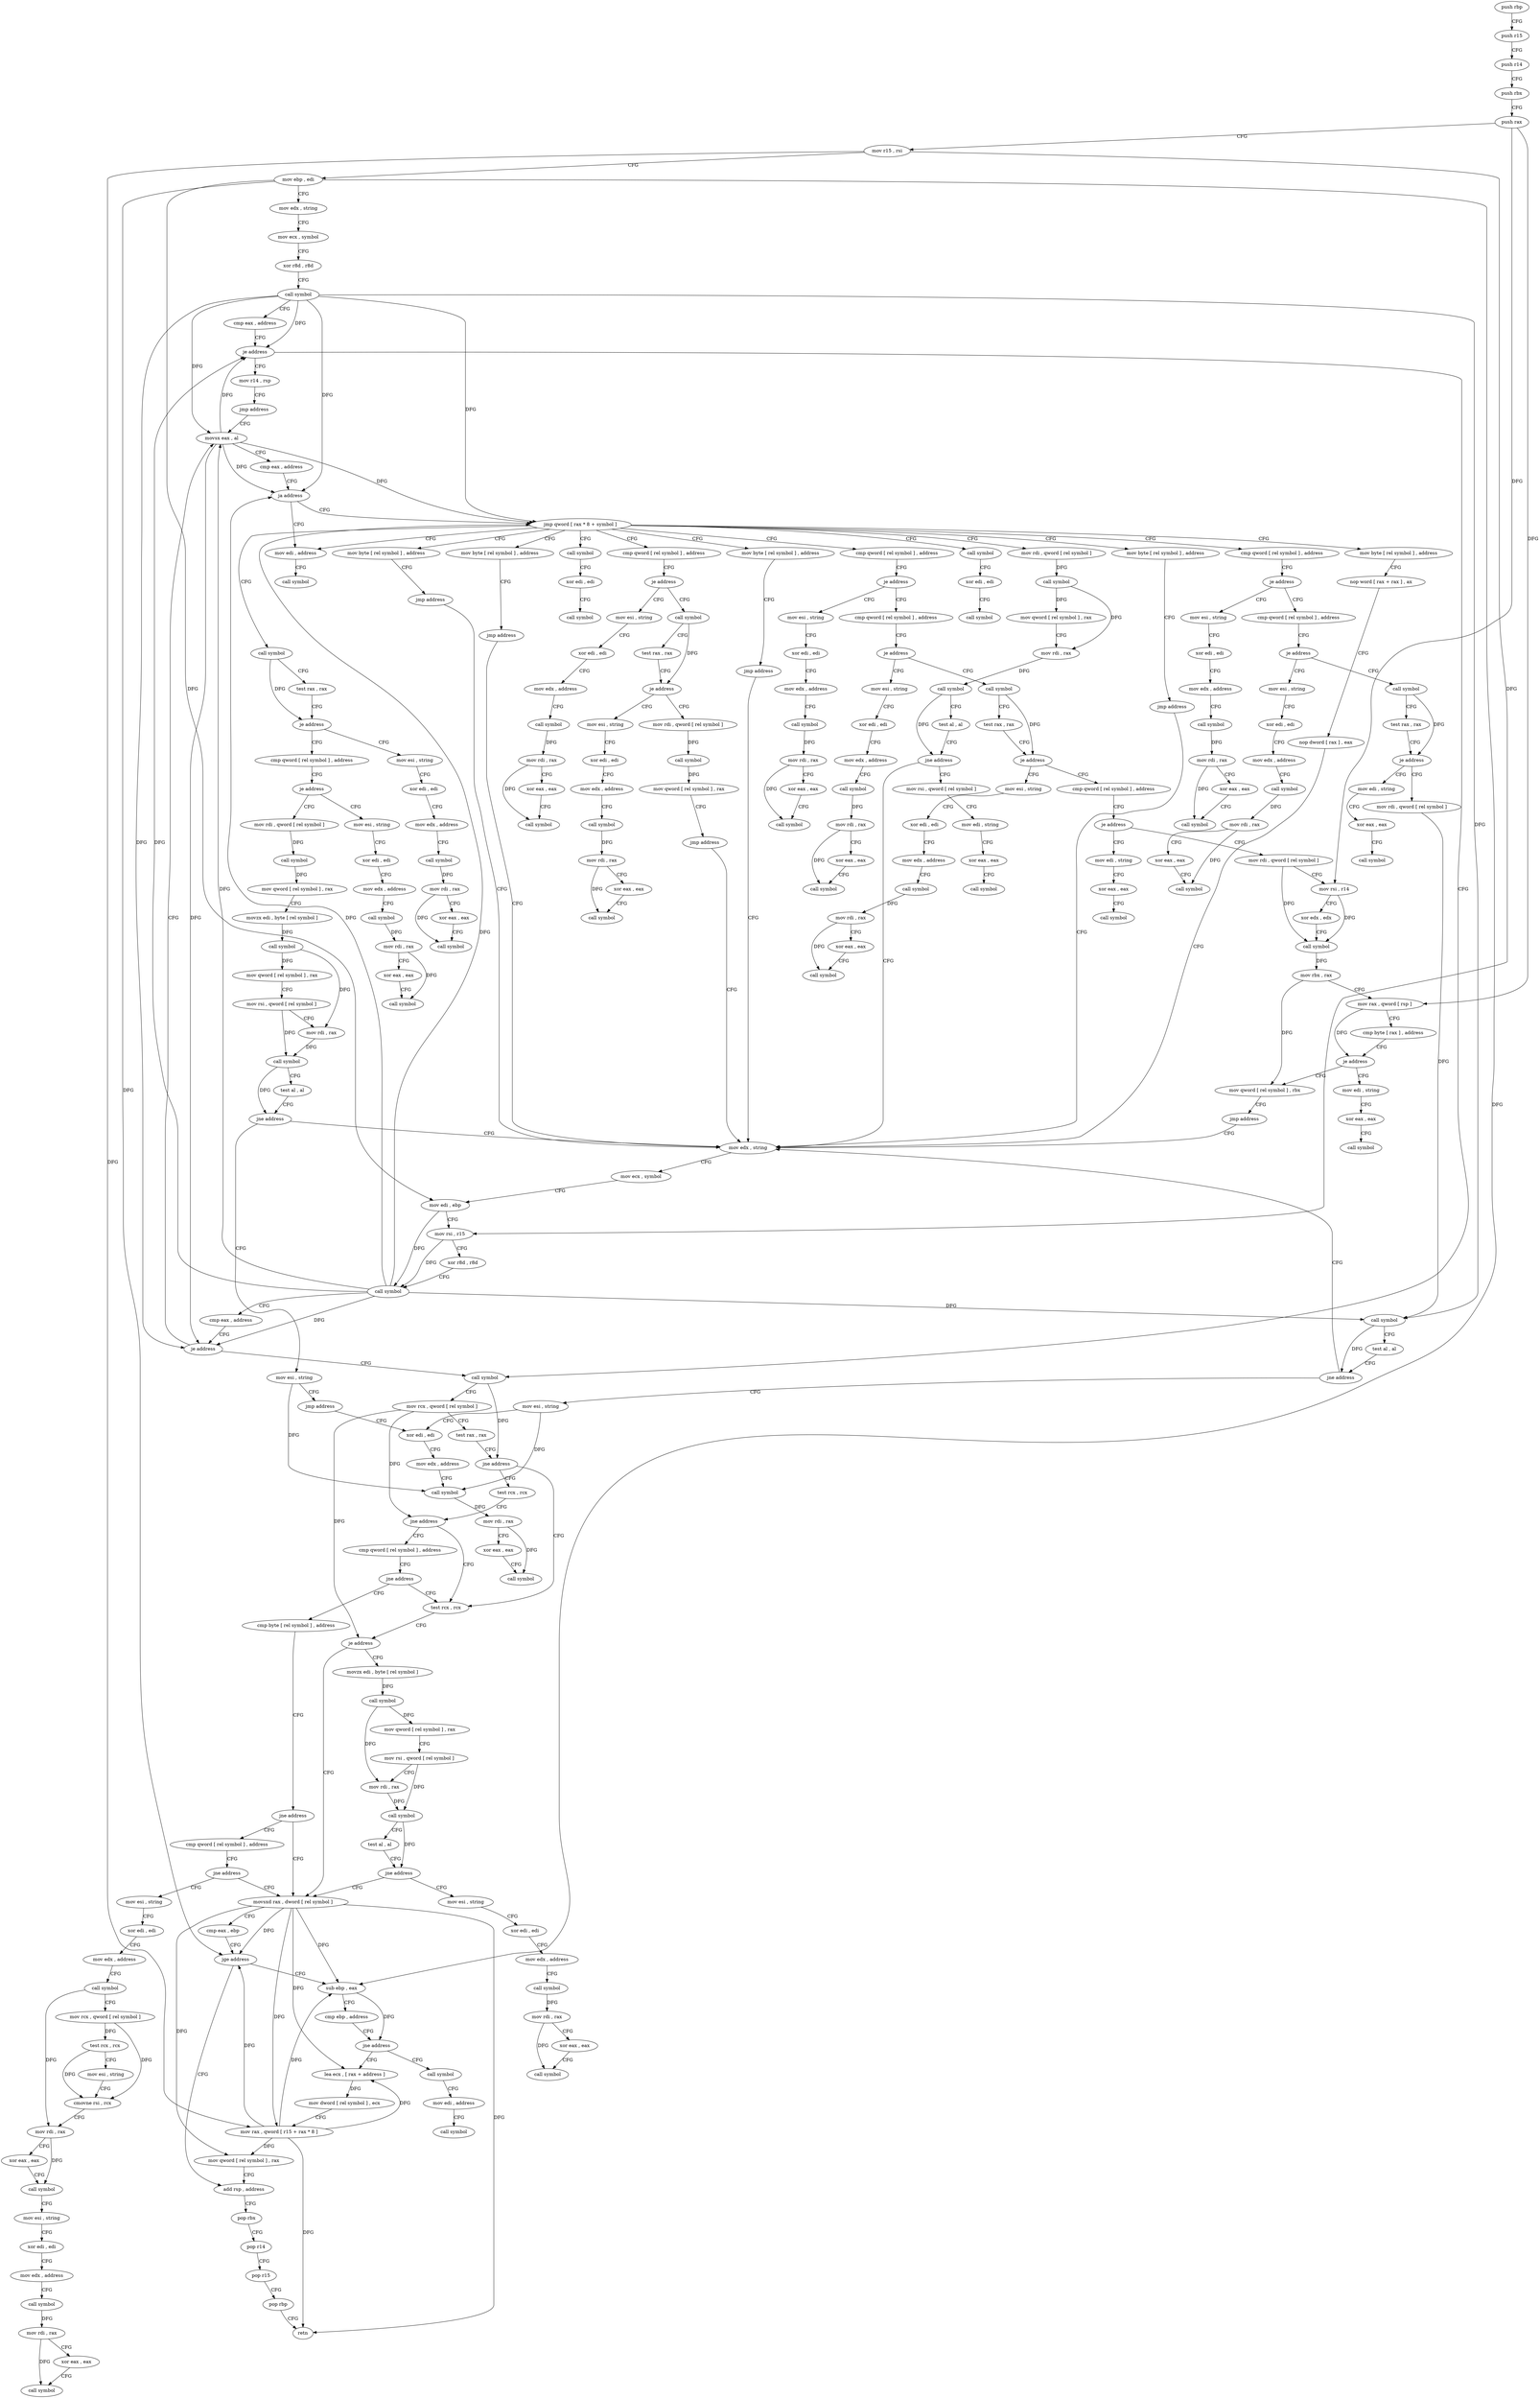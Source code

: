digraph "func" {
"4214624" [label = "push rbp" ]
"4214625" [label = "push r15" ]
"4214627" [label = "push r14" ]
"4214629" [label = "push rbx" ]
"4214630" [label = "push rax" ]
"4214631" [label = "mov r15 , rsi" ]
"4214634" [label = "mov ebp , edi" ]
"4214636" [label = "mov edx , string" ]
"4214641" [label = "mov ecx , symbol" ]
"4214646" [label = "xor r8d , r8d" ]
"4214649" [label = "call symbol" ]
"4214654" [label = "cmp eax , address" ]
"4214657" [label = "je address" ]
"4215416" [label = "call symbol" ]
"4214663" [label = "mov r14 , rsp" ]
"4215421" [label = "mov rcx , qword [ rel symbol ]" ]
"4215428" [label = "test rax , rax" ]
"4215431" [label = "jne address" ]
"4215555" [label = "test rcx , rcx" ]
"4215433" [label = "test rcx , rcx" ]
"4214666" [label = "jmp address" ]
"4214720" [label = "movsx eax , al" ]
"4215558" [label = "je address" ]
"4215625" [label = "movsxd rax , dword [ rel symbol ]" ]
"4215560" [label = "movzx edi , byte [ rel symbol ]" ]
"4215436" [label = "jne address" ]
"4215438" [label = "cmp qword [ rel symbol ] , address" ]
"4214723" [label = "cmp eax , address" ]
"4214726" [label = "ja address" ]
"4215674" [label = "mov edi , address" ]
"4214732" [label = "jmp qword [ rax * 8 + symbol ]" ]
"4215632" [label = "cmp eax , ebp" ]
"4215634" [label = "jge address" ]
"4215663" [label = "add rsp , address" ]
"4215636" [label = "sub ebp , eax" ]
"4215567" [label = "call symbol" ]
"4215572" [label = "mov qword [ rel symbol ] , rax" ]
"4215579" [label = "mov rsi , qword [ rel symbol ]" ]
"4215586" [label = "mov rdi , rax" ]
"4215589" [label = "call symbol" ]
"4215594" [label = "test al , al" ]
"4215596" [label = "jne address" ]
"4215598" [label = "mov esi , string" ]
"4215446" [label = "jne address" ]
"4215448" [label = "cmp byte [ rel symbol ] , address" ]
"4215679" [label = "call symbol" ]
"4214668" [label = "mov byte [ rel symbol ] , address" ]
"4214739" [label = "mov rdi , qword [ rel symbol ]" ]
"4214791" [label = "cmp qword [ rel symbol ] , address" ]
"4214977" [label = "mov byte [ rel symbol ] , address" ]
"4214989" [label = "call symbol" ]
"4215134" [label = "cmp qword [ rel symbol ] , address" ]
"4215232" [label = "cmp qword [ rel symbol ] , address" ]
"4215380" [label = "mov byte [ rel symbol ] , address" ]
"4215392" [label = "mov byte [ rel symbol ] , address" ]
"4215404" [label = "mov byte [ rel symbol ] , address" ]
"4215684" [label = "call symbol" ]
"4215696" [label = "call symbol" ]
"4215667" [label = "pop rbx" ]
"4215668" [label = "pop r14" ]
"4215670" [label = "pop r15" ]
"4215672" [label = "pop rbp" ]
"4215673" [label = "retn" ]
"4215638" [label = "cmp ebp , address" ]
"4215641" [label = "jne address" ]
"4215708" [label = "call symbol" ]
"4215643" [label = "lea ecx , [ rax + address ]" ]
"4215603" [label = "xor edi , edi" ]
"4215605" [label = "mov edx , address" ]
"4215610" [label = "call symbol" ]
"4215615" [label = "mov rdi , rax" ]
"4215618" [label = "xor eax , eax" ]
"4215620" [label = "call symbol" ]
"4215455" [label = "jne address" ]
"4215461" [label = "cmp qword [ rel symbol ] , address" ]
"4214675" [label = "nop word [ rax + rax ] , ax" ]
"4214685" [label = "nop dword [ rax ] , eax" ]
"4214688" [label = "mov edx , string" ]
"4214746" [label = "call symbol" ]
"4214751" [label = "mov qword [ rel symbol ] , rax" ]
"4214758" [label = "mov rdi , rax" ]
"4214761" [label = "call symbol" ]
"4214766" [label = "test al , al" ]
"4214768" [label = "jne address" ]
"4214770" [label = "mov rsi , qword [ rel symbol ]" ]
"4214799" [label = "je address" ]
"4214828" [label = "cmp qword [ rel symbol ] , address" ]
"4214801" [label = "mov esi , string" ]
"4214984" [label = "jmp address" ]
"4214994" [label = "test rax , rax" ]
"4214997" [label = "je address" ]
"4215026" [label = "cmp qword [ rel symbol ] , address" ]
"4214999" [label = "mov esi , string" ]
"4215142" [label = "je address" ]
"4215171" [label = "call symbol" ]
"4215144" [label = "mov esi , string" ]
"4215240" [label = "je address" ]
"4215269" [label = "cmp qword [ rel symbol ] , address" ]
"4215242" [label = "mov esi , string" ]
"4215387" [label = "jmp address" ]
"4215399" [label = "jmp address" ]
"4215411" [label = "jmp address" ]
"4215689" [label = "xor edi , edi" ]
"4215691" [label = "call symbol" ]
"4215701" [label = "xor edi , edi" ]
"4215703" [label = "call symbol" ]
"4215713" [label = "mov edi , address" ]
"4215718" [label = "call symbol" ]
"4215646" [label = "mov dword [ rel symbol ] , ecx" ]
"4215652" [label = "mov rax , qword [ r15 + rax * 8 ]" ]
"4215656" [label = "mov qword [ rel symbol ] , rax" ]
"4215469" [label = "jne address" ]
"4215475" [label = "mov esi , string" ]
"4214693" [label = "mov ecx , symbol" ]
"4214698" [label = "mov edi , ebp" ]
"4214700" [label = "mov rsi , r15" ]
"4214703" [label = "xor r8d , r8d" ]
"4214706" [label = "call symbol" ]
"4214711" [label = "cmp eax , address" ]
"4214714" [label = "je address" ]
"4214777" [label = "mov edi , string" ]
"4214782" [label = "xor eax , eax" ]
"4214784" [label = "call symbol" ]
"4214836" [label = "je address" ]
"4214865" [label = "call symbol" ]
"4214838" [label = "mov esi , string" ]
"4214806" [label = "xor edi , edi" ]
"4214808" [label = "mov edx , address" ]
"4214813" [label = "call symbol" ]
"4214818" [label = "mov rdi , rax" ]
"4214821" [label = "xor eax , eax" ]
"4214823" [label = "call symbol" ]
"4215034" [label = "je address" ]
"4215063" [label = "mov rdi , qword [ rel symbol ]" ]
"4215036" [label = "mov esi , string" ]
"4215004" [label = "xor edi , edi" ]
"4215006" [label = "mov edx , address" ]
"4215011" [label = "call symbol" ]
"4215016" [label = "mov rdi , rax" ]
"4215019" [label = "xor eax , eax" ]
"4215021" [label = "call symbol" ]
"4215176" [label = "test rax , rax" ]
"4215179" [label = "je address" ]
"4215208" [label = "mov rdi , qword [ rel symbol ]" ]
"4215181" [label = "mov esi , string" ]
"4215149" [label = "xor edi , edi" ]
"4215151" [label = "mov edx , address" ]
"4215156" [label = "call symbol" ]
"4215161" [label = "mov rdi , rax" ]
"4215164" [label = "xor eax , eax" ]
"4215166" [label = "call symbol" ]
"4215277" [label = "je address" ]
"4215306" [label = "call symbol" ]
"4215279" [label = "mov esi , string" ]
"4215247" [label = "xor edi , edi" ]
"4215249" [label = "mov edx , address" ]
"4215254" [label = "call symbol" ]
"4215259" [label = "mov rdi , rax" ]
"4215262" [label = "xor eax , eax" ]
"4215264" [label = "call symbol" ]
"4215480" [label = "xor edi , edi" ]
"4215482" [label = "mov edx , address" ]
"4215487" [label = "call symbol" ]
"4215492" [label = "mov rcx , qword [ rel symbol ]" ]
"4215499" [label = "test rcx , rcx" ]
"4215502" [label = "mov esi , string" ]
"4215507" [label = "cmovne rsi , rcx" ]
"4215511" [label = "mov rdi , rax" ]
"4215514" [label = "xor eax , eax" ]
"4215516" [label = "call symbol" ]
"4215521" [label = "mov esi , string" ]
"4215526" [label = "xor edi , edi" ]
"4215528" [label = "mov edx , address" ]
"4215533" [label = "call symbol" ]
"4215538" [label = "mov rdi , rax" ]
"4215541" [label = "xor eax , eax" ]
"4215543" [label = "call symbol" ]
"4214870" [label = "test rax , rax" ]
"4214873" [label = "je address" ]
"4214902" [label = "cmp qword [ rel symbol ] , address" ]
"4214875" [label = "mov esi , string" ]
"4214843" [label = "xor edi , edi" ]
"4214845" [label = "mov edx , address" ]
"4214850" [label = "call symbol" ]
"4214855" [label = "mov rdi , rax" ]
"4214858" [label = "xor eax , eax" ]
"4214860" [label = "call symbol" ]
"4215070" [label = "call symbol" ]
"4215075" [label = "mov qword [ rel symbol ] , rax" ]
"4215082" [label = "movzx edi , byte [ rel symbol ]" ]
"4215089" [label = "call symbol" ]
"4215094" [label = "mov qword [ rel symbol ] , rax" ]
"4215101" [label = "mov rsi , qword [ rel symbol ]" ]
"4215108" [label = "mov rdi , rax" ]
"4215111" [label = "call symbol" ]
"4215116" [label = "test al , al" ]
"4215118" [label = "jne address" ]
"4215124" [label = "mov esi , string" ]
"4215041" [label = "xor edi , edi" ]
"4215043" [label = "mov edx , address" ]
"4215048" [label = "call symbol" ]
"4215053" [label = "mov rdi , rax" ]
"4215056" [label = "xor eax , eax" ]
"4215058" [label = "call symbol" ]
"4215215" [label = "call symbol" ]
"4215220" [label = "mov qword [ rel symbol ] , rax" ]
"4215227" [label = "jmp address" ]
"4215186" [label = "xor edi , edi" ]
"4215188" [label = "mov edx , address" ]
"4215193" [label = "call symbol" ]
"4215198" [label = "mov rdi , rax" ]
"4215201" [label = "xor eax , eax" ]
"4215203" [label = "call symbol" ]
"4215311" [label = "test rax , rax" ]
"4215314" [label = "je address" ]
"4215328" [label = "mov rdi , qword [ rel symbol ]" ]
"4215316" [label = "mov edi , string" ]
"4215284" [label = "xor edi , edi" ]
"4215286" [label = "mov edx , address" ]
"4215291" [label = "call symbol" ]
"4215296" [label = "mov rdi , rax" ]
"4215299" [label = "xor eax , eax" ]
"4215301" [label = "call symbol" ]
"4214910" [label = "je address" ]
"4214924" [label = "mov rdi , qword [ rel symbol ]" ]
"4214912" [label = "mov edi , string" ]
"4214880" [label = "xor edi , edi" ]
"4214882" [label = "mov edx , address" ]
"4214887" [label = "call symbol" ]
"4214892" [label = "mov rdi , rax" ]
"4214895" [label = "xor eax , eax" ]
"4214897" [label = "call symbol" ]
"4215129" [label = "jmp address" ]
"4215353" [label = "xor edi , edi" ]
"4215335" [label = "call symbol" ]
"4215340" [label = "test al , al" ]
"4215342" [label = "jne address" ]
"4215348" [label = "mov esi , string" ]
"4215321" [label = "xor eax , eax" ]
"4215323" [label = "call symbol" ]
"4214931" [label = "mov rsi , r14" ]
"4214934" [label = "xor edx , edx" ]
"4214936" [label = "call symbol" ]
"4214941" [label = "mov rbx , rax" ]
"4214944" [label = "mov rax , qword [ rsp ]" ]
"4214948" [label = "cmp byte [ rax ] , address" ]
"4214951" [label = "je address" ]
"4214965" [label = "mov qword [ rel symbol ] , rbx" ]
"4214953" [label = "mov edi , string" ]
"4214917" [label = "xor eax , eax" ]
"4214919" [label = "call symbol" ]
"4215355" [label = "mov edx , address" ]
"4215360" [label = "call symbol" ]
"4215365" [label = "mov rdi , rax" ]
"4215368" [label = "xor eax , eax" ]
"4215370" [label = "call symbol" ]
"4214972" [label = "jmp address" ]
"4214958" [label = "xor eax , eax" ]
"4214960" [label = "call symbol" ]
"4214624" -> "4214625" [ label = "CFG" ]
"4214625" -> "4214627" [ label = "CFG" ]
"4214627" -> "4214629" [ label = "CFG" ]
"4214629" -> "4214630" [ label = "CFG" ]
"4214630" -> "4214631" [ label = "CFG" ]
"4214630" -> "4214944" [ label = "DFG" ]
"4214630" -> "4214931" [ label = "DFG" ]
"4214631" -> "4214634" [ label = "CFG" ]
"4214631" -> "4215652" [ label = "DFG" ]
"4214631" -> "4214700" [ label = "DFG" ]
"4214634" -> "4214636" [ label = "CFG" ]
"4214634" -> "4215634" [ label = "DFG" ]
"4214634" -> "4215636" [ label = "DFG" ]
"4214634" -> "4214698" [ label = "DFG" ]
"4214636" -> "4214641" [ label = "CFG" ]
"4214641" -> "4214646" [ label = "CFG" ]
"4214646" -> "4214649" [ label = "CFG" ]
"4214649" -> "4214654" [ label = "CFG" ]
"4214649" -> "4214657" [ label = "DFG" ]
"4214649" -> "4214720" [ label = "DFG" ]
"4214649" -> "4214726" [ label = "DFG" ]
"4214649" -> "4214732" [ label = "DFG" ]
"4214649" -> "4214714" [ label = "DFG" ]
"4214649" -> "4215335" [ label = "DFG" ]
"4214654" -> "4214657" [ label = "CFG" ]
"4214657" -> "4215416" [ label = "CFG" ]
"4214657" -> "4214663" [ label = "CFG" ]
"4215416" -> "4215421" [ label = "CFG" ]
"4215416" -> "4215431" [ label = "DFG" ]
"4214663" -> "4214666" [ label = "CFG" ]
"4215421" -> "4215428" [ label = "CFG" ]
"4215421" -> "4215558" [ label = "DFG" ]
"4215421" -> "4215436" [ label = "DFG" ]
"4215428" -> "4215431" [ label = "CFG" ]
"4215431" -> "4215555" [ label = "CFG" ]
"4215431" -> "4215433" [ label = "CFG" ]
"4215555" -> "4215558" [ label = "CFG" ]
"4215433" -> "4215436" [ label = "CFG" ]
"4214666" -> "4214720" [ label = "CFG" ]
"4214720" -> "4214723" [ label = "CFG" ]
"4214720" -> "4214657" [ label = "DFG" ]
"4214720" -> "4214726" [ label = "DFG" ]
"4214720" -> "4214732" [ label = "DFG" ]
"4214720" -> "4214714" [ label = "DFG" ]
"4215558" -> "4215625" [ label = "CFG" ]
"4215558" -> "4215560" [ label = "CFG" ]
"4215625" -> "4215632" [ label = "CFG" ]
"4215625" -> "4215634" [ label = "DFG" ]
"4215625" -> "4215673" [ label = "DFG" ]
"4215625" -> "4215636" [ label = "DFG" ]
"4215625" -> "4215643" [ label = "DFG" ]
"4215625" -> "4215652" [ label = "DFG" ]
"4215625" -> "4215656" [ label = "DFG" ]
"4215560" -> "4215567" [ label = "DFG" ]
"4215436" -> "4215555" [ label = "CFG" ]
"4215436" -> "4215438" [ label = "CFG" ]
"4215438" -> "4215446" [ label = "CFG" ]
"4214723" -> "4214726" [ label = "CFG" ]
"4214726" -> "4215674" [ label = "CFG" ]
"4214726" -> "4214732" [ label = "CFG" ]
"4215674" -> "4215679" [ label = "CFG" ]
"4214732" -> "4214668" [ label = "CFG" ]
"4214732" -> "4214739" [ label = "CFG" ]
"4214732" -> "4214791" [ label = "CFG" ]
"4214732" -> "4214977" [ label = "CFG" ]
"4214732" -> "4214989" [ label = "CFG" ]
"4214732" -> "4215134" [ label = "CFG" ]
"4214732" -> "4215232" [ label = "CFG" ]
"4214732" -> "4215380" [ label = "CFG" ]
"4214732" -> "4215392" [ label = "CFG" ]
"4214732" -> "4215404" [ label = "CFG" ]
"4214732" -> "4215674" [ label = "CFG" ]
"4214732" -> "4215684" [ label = "CFG" ]
"4214732" -> "4215696" [ label = "CFG" ]
"4215632" -> "4215634" [ label = "CFG" ]
"4215634" -> "4215663" [ label = "CFG" ]
"4215634" -> "4215636" [ label = "CFG" ]
"4215663" -> "4215667" [ label = "CFG" ]
"4215636" -> "4215638" [ label = "CFG" ]
"4215636" -> "4215641" [ label = "DFG" ]
"4215567" -> "4215572" [ label = "DFG" ]
"4215567" -> "4215586" [ label = "DFG" ]
"4215572" -> "4215579" [ label = "CFG" ]
"4215579" -> "4215586" [ label = "CFG" ]
"4215579" -> "4215589" [ label = "DFG" ]
"4215586" -> "4215589" [ label = "DFG" ]
"4215589" -> "4215594" [ label = "CFG" ]
"4215589" -> "4215596" [ label = "DFG" ]
"4215594" -> "4215596" [ label = "CFG" ]
"4215596" -> "4215625" [ label = "CFG" ]
"4215596" -> "4215598" [ label = "CFG" ]
"4215598" -> "4215603" [ label = "CFG" ]
"4215446" -> "4215555" [ label = "CFG" ]
"4215446" -> "4215448" [ label = "CFG" ]
"4215448" -> "4215455" [ label = "CFG" ]
"4214668" -> "4214675" [ label = "CFG" ]
"4214739" -> "4214746" [ label = "DFG" ]
"4214791" -> "4214799" [ label = "CFG" ]
"4214977" -> "4214984" [ label = "CFG" ]
"4214989" -> "4214994" [ label = "CFG" ]
"4214989" -> "4214997" [ label = "DFG" ]
"4215134" -> "4215142" [ label = "CFG" ]
"4215232" -> "4215240" [ label = "CFG" ]
"4215380" -> "4215387" [ label = "CFG" ]
"4215392" -> "4215399" [ label = "CFG" ]
"4215404" -> "4215411" [ label = "CFG" ]
"4215684" -> "4215689" [ label = "CFG" ]
"4215696" -> "4215701" [ label = "CFG" ]
"4215667" -> "4215668" [ label = "CFG" ]
"4215668" -> "4215670" [ label = "CFG" ]
"4215670" -> "4215672" [ label = "CFG" ]
"4215672" -> "4215673" [ label = "CFG" ]
"4215638" -> "4215641" [ label = "CFG" ]
"4215641" -> "4215708" [ label = "CFG" ]
"4215641" -> "4215643" [ label = "CFG" ]
"4215708" -> "4215713" [ label = "CFG" ]
"4215643" -> "4215646" [ label = "DFG" ]
"4215603" -> "4215605" [ label = "CFG" ]
"4215605" -> "4215610" [ label = "CFG" ]
"4215610" -> "4215615" [ label = "DFG" ]
"4215615" -> "4215618" [ label = "CFG" ]
"4215615" -> "4215620" [ label = "DFG" ]
"4215618" -> "4215620" [ label = "CFG" ]
"4215455" -> "4215625" [ label = "CFG" ]
"4215455" -> "4215461" [ label = "CFG" ]
"4215461" -> "4215469" [ label = "CFG" ]
"4214675" -> "4214685" [ label = "CFG" ]
"4214685" -> "4214688" [ label = "CFG" ]
"4214688" -> "4214693" [ label = "CFG" ]
"4214746" -> "4214751" [ label = "DFG" ]
"4214746" -> "4214758" [ label = "DFG" ]
"4214751" -> "4214758" [ label = "CFG" ]
"4214758" -> "4214761" [ label = "DFG" ]
"4214761" -> "4214766" [ label = "CFG" ]
"4214761" -> "4214768" [ label = "DFG" ]
"4214766" -> "4214768" [ label = "CFG" ]
"4214768" -> "4214688" [ label = "CFG" ]
"4214768" -> "4214770" [ label = "CFG" ]
"4214770" -> "4214777" [ label = "CFG" ]
"4214799" -> "4214828" [ label = "CFG" ]
"4214799" -> "4214801" [ label = "CFG" ]
"4214828" -> "4214836" [ label = "CFG" ]
"4214801" -> "4214806" [ label = "CFG" ]
"4214984" -> "4214688" [ label = "CFG" ]
"4214994" -> "4214997" [ label = "CFG" ]
"4214997" -> "4215026" [ label = "CFG" ]
"4214997" -> "4214999" [ label = "CFG" ]
"4215026" -> "4215034" [ label = "CFG" ]
"4214999" -> "4215004" [ label = "CFG" ]
"4215142" -> "4215171" [ label = "CFG" ]
"4215142" -> "4215144" [ label = "CFG" ]
"4215171" -> "4215176" [ label = "CFG" ]
"4215171" -> "4215179" [ label = "DFG" ]
"4215144" -> "4215149" [ label = "CFG" ]
"4215240" -> "4215269" [ label = "CFG" ]
"4215240" -> "4215242" [ label = "CFG" ]
"4215269" -> "4215277" [ label = "CFG" ]
"4215242" -> "4215247" [ label = "CFG" ]
"4215387" -> "4214688" [ label = "CFG" ]
"4215399" -> "4214688" [ label = "CFG" ]
"4215411" -> "4214688" [ label = "CFG" ]
"4215689" -> "4215691" [ label = "CFG" ]
"4215701" -> "4215703" [ label = "CFG" ]
"4215713" -> "4215718" [ label = "CFG" ]
"4215646" -> "4215652" [ label = "CFG" ]
"4215652" -> "4215656" [ label = "DFG" ]
"4215652" -> "4215636" [ label = "DFG" ]
"4215652" -> "4215643" [ label = "DFG" ]
"4215652" -> "4215634" [ label = "DFG" ]
"4215652" -> "4215673" [ label = "DFG" ]
"4215656" -> "4215663" [ label = "CFG" ]
"4215469" -> "4215625" [ label = "CFG" ]
"4215469" -> "4215475" [ label = "CFG" ]
"4215475" -> "4215480" [ label = "CFG" ]
"4214693" -> "4214698" [ label = "CFG" ]
"4214698" -> "4214700" [ label = "CFG" ]
"4214698" -> "4214706" [ label = "DFG" ]
"4214700" -> "4214703" [ label = "CFG" ]
"4214700" -> "4214706" [ label = "DFG" ]
"4214703" -> "4214706" [ label = "CFG" ]
"4214706" -> "4214711" [ label = "CFG" ]
"4214706" -> "4214657" [ label = "DFG" ]
"4214706" -> "4214720" [ label = "DFG" ]
"4214706" -> "4214726" [ label = "DFG" ]
"4214706" -> "4214732" [ label = "DFG" ]
"4214706" -> "4214714" [ label = "DFG" ]
"4214706" -> "4215335" [ label = "DFG" ]
"4214711" -> "4214714" [ label = "CFG" ]
"4214714" -> "4215416" [ label = "CFG" ]
"4214714" -> "4214720" [ label = "CFG" ]
"4214777" -> "4214782" [ label = "CFG" ]
"4214782" -> "4214784" [ label = "CFG" ]
"4214836" -> "4214865" [ label = "CFG" ]
"4214836" -> "4214838" [ label = "CFG" ]
"4214865" -> "4214870" [ label = "CFG" ]
"4214865" -> "4214873" [ label = "DFG" ]
"4214838" -> "4214843" [ label = "CFG" ]
"4214806" -> "4214808" [ label = "CFG" ]
"4214808" -> "4214813" [ label = "CFG" ]
"4214813" -> "4214818" [ label = "DFG" ]
"4214818" -> "4214821" [ label = "CFG" ]
"4214818" -> "4214823" [ label = "DFG" ]
"4214821" -> "4214823" [ label = "CFG" ]
"4215034" -> "4215063" [ label = "CFG" ]
"4215034" -> "4215036" [ label = "CFG" ]
"4215063" -> "4215070" [ label = "DFG" ]
"4215036" -> "4215041" [ label = "CFG" ]
"4215004" -> "4215006" [ label = "CFG" ]
"4215006" -> "4215011" [ label = "CFG" ]
"4215011" -> "4215016" [ label = "DFG" ]
"4215016" -> "4215019" [ label = "CFG" ]
"4215016" -> "4215021" [ label = "DFG" ]
"4215019" -> "4215021" [ label = "CFG" ]
"4215176" -> "4215179" [ label = "CFG" ]
"4215179" -> "4215208" [ label = "CFG" ]
"4215179" -> "4215181" [ label = "CFG" ]
"4215208" -> "4215215" [ label = "DFG" ]
"4215181" -> "4215186" [ label = "CFG" ]
"4215149" -> "4215151" [ label = "CFG" ]
"4215151" -> "4215156" [ label = "CFG" ]
"4215156" -> "4215161" [ label = "DFG" ]
"4215161" -> "4215164" [ label = "CFG" ]
"4215161" -> "4215166" [ label = "DFG" ]
"4215164" -> "4215166" [ label = "CFG" ]
"4215277" -> "4215306" [ label = "CFG" ]
"4215277" -> "4215279" [ label = "CFG" ]
"4215306" -> "4215311" [ label = "CFG" ]
"4215306" -> "4215314" [ label = "DFG" ]
"4215279" -> "4215284" [ label = "CFG" ]
"4215247" -> "4215249" [ label = "CFG" ]
"4215249" -> "4215254" [ label = "CFG" ]
"4215254" -> "4215259" [ label = "DFG" ]
"4215259" -> "4215262" [ label = "CFG" ]
"4215259" -> "4215264" [ label = "DFG" ]
"4215262" -> "4215264" [ label = "CFG" ]
"4215480" -> "4215482" [ label = "CFG" ]
"4215482" -> "4215487" [ label = "CFG" ]
"4215487" -> "4215492" [ label = "CFG" ]
"4215487" -> "4215511" [ label = "DFG" ]
"4215492" -> "4215499" [ label = "DFG" ]
"4215492" -> "4215507" [ label = "DFG" ]
"4215499" -> "4215502" [ label = "CFG" ]
"4215499" -> "4215507" [ label = "DFG" ]
"4215502" -> "4215507" [ label = "CFG" ]
"4215507" -> "4215511" [ label = "CFG" ]
"4215511" -> "4215514" [ label = "CFG" ]
"4215511" -> "4215516" [ label = "DFG" ]
"4215514" -> "4215516" [ label = "CFG" ]
"4215516" -> "4215521" [ label = "CFG" ]
"4215521" -> "4215526" [ label = "CFG" ]
"4215526" -> "4215528" [ label = "CFG" ]
"4215528" -> "4215533" [ label = "CFG" ]
"4215533" -> "4215538" [ label = "DFG" ]
"4215538" -> "4215541" [ label = "CFG" ]
"4215538" -> "4215543" [ label = "DFG" ]
"4215541" -> "4215543" [ label = "CFG" ]
"4214870" -> "4214873" [ label = "CFG" ]
"4214873" -> "4214902" [ label = "CFG" ]
"4214873" -> "4214875" [ label = "CFG" ]
"4214902" -> "4214910" [ label = "CFG" ]
"4214875" -> "4214880" [ label = "CFG" ]
"4214843" -> "4214845" [ label = "CFG" ]
"4214845" -> "4214850" [ label = "CFG" ]
"4214850" -> "4214855" [ label = "DFG" ]
"4214855" -> "4214858" [ label = "CFG" ]
"4214855" -> "4214860" [ label = "DFG" ]
"4214858" -> "4214860" [ label = "CFG" ]
"4215070" -> "4215075" [ label = "DFG" ]
"4215075" -> "4215082" [ label = "CFG" ]
"4215082" -> "4215089" [ label = "DFG" ]
"4215089" -> "4215094" [ label = "DFG" ]
"4215089" -> "4215108" [ label = "DFG" ]
"4215094" -> "4215101" [ label = "CFG" ]
"4215101" -> "4215108" [ label = "CFG" ]
"4215101" -> "4215111" [ label = "DFG" ]
"4215108" -> "4215111" [ label = "DFG" ]
"4215111" -> "4215116" [ label = "CFG" ]
"4215111" -> "4215118" [ label = "DFG" ]
"4215116" -> "4215118" [ label = "CFG" ]
"4215118" -> "4214688" [ label = "CFG" ]
"4215118" -> "4215124" [ label = "CFG" ]
"4215124" -> "4215129" [ label = "CFG" ]
"4215124" -> "4215360" [ label = "DFG" ]
"4215041" -> "4215043" [ label = "CFG" ]
"4215043" -> "4215048" [ label = "CFG" ]
"4215048" -> "4215053" [ label = "DFG" ]
"4215053" -> "4215056" [ label = "CFG" ]
"4215053" -> "4215058" [ label = "DFG" ]
"4215056" -> "4215058" [ label = "CFG" ]
"4215215" -> "4215220" [ label = "DFG" ]
"4215220" -> "4215227" [ label = "CFG" ]
"4215227" -> "4214688" [ label = "CFG" ]
"4215186" -> "4215188" [ label = "CFG" ]
"4215188" -> "4215193" [ label = "CFG" ]
"4215193" -> "4215198" [ label = "DFG" ]
"4215198" -> "4215201" [ label = "CFG" ]
"4215198" -> "4215203" [ label = "DFG" ]
"4215201" -> "4215203" [ label = "CFG" ]
"4215311" -> "4215314" [ label = "CFG" ]
"4215314" -> "4215328" [ label = "CFG" ]
"4215314" -> "4215316" [ label = "CFG" ]
"4215328" -> "4215335" [ label = "DFG" ]
"4215316" -> "4215321" [ label = "CFG" ]
"4215284" -> "4215286" [ label = "CFG" ]
"4215286" -> "4215291" [ label = "CFG" ]
"4215291" -> "4215296" [ label = "DFG" ]
"4215296" -> "4215299" [ label = "CFG" ]
"4215296" -> "4215301" [ label = "DFG" ]
"4215299" -> "4215301" [ label = "CFG" ]
"4214910" -> "4214924" [ label = "CFG" ]
"4214910" -> "4214912" [ label = "CFG" ]
"4214924" -> "4214931" [ label = "CFG" ]
"4214924" -> "4214936" [ label = "DFG" ]
"4214912" -> "4214917" [ label = "CFG" ]
"4214880" -> "4214882" [ label = "CFG" ]
"4214882" -> "4214887" [ label = "CFG" ]
"4214887" -> "4214892" [ label = "DFG" ]
"4214892" -> "4214895" [ label = "CFG" ]
"4214892" -> "4214897" [ label = "DFG" ]
"4214895" -> "4214897" [ label = "CFG" ]
"4215129" -> "4215353" [ label = "CFG" ]
"4215353" -> "4215355" [ label = "CFG" ]
"4215335" -> "4215340" [ label = "CFG" ]
"4215335" -> "4215342" [ label = "DFG" ]
"4215340" -> "4215342" [ label = "CFG" ]
"4215342" -> "4214688" [ label = "CFG" ]
"4215342" -> "4215348" [ label = "CFG" ]
"4215348" -> "4215353" [ label = "CFG" ]
"4215348" -> "4215360" [ label = "DFG" ]
"4215321" -> "4215323" [ label = "CFG" ]
"4214931" -> "4214934" [ label = "CFG" ]
"4214931" -> "4214936" [ label = "DFG" ]
"4214934" -> "4214936" [ label = "CFG" ]
"4214936" -> "4214941" [ label = "DFG" ]
"4214941" -> "4214944" [ label = "CFG" ]
"4214941" -> "4214965" [ label = "DFG" ]
"4214944" -> "4214948" [ label = "CFG" ]
"4214944" -> "4214951" [ label = "DFG" ]
"4214948" -> "4214951" [ label = "CFG" ]
"4214951" -> "4214965" [ label = "CFG" ]
"4214951" -> "4214953" [ label = "CFG" ]
"4214965" -> "4214972" [ label = "CFG" ]
"4214953" -> "4214958" [ label = "CFG" ]
"4214917" -> "4214919" [ label = "CFG" ]
"4215355" -> "4215360" [ label = "CFG" ]
"4215360" -> "4215365" [ label = "DFG" ]
"4215365" -> "4215368" [ label = "CFG" ]
"4215365" -> "4215370" [ label = "DFG" ]
"4215368" -> "4215370" [ label = "CFG" ]
"4214972" -> "4214688" [ label = "CFG" ]
"4214958" -> "4214960" [ label = "CFG" ]
}
